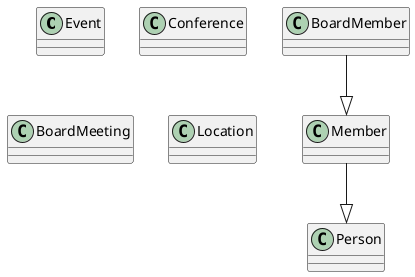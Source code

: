 @startuml

class Event{
}
class Conference{
}
class BoardMeeting{
}
class Member{
}
class BoardMember{
}
class Location{
}
class Person{
}

BoardMember --^Member
Member --^ Person
@enduml